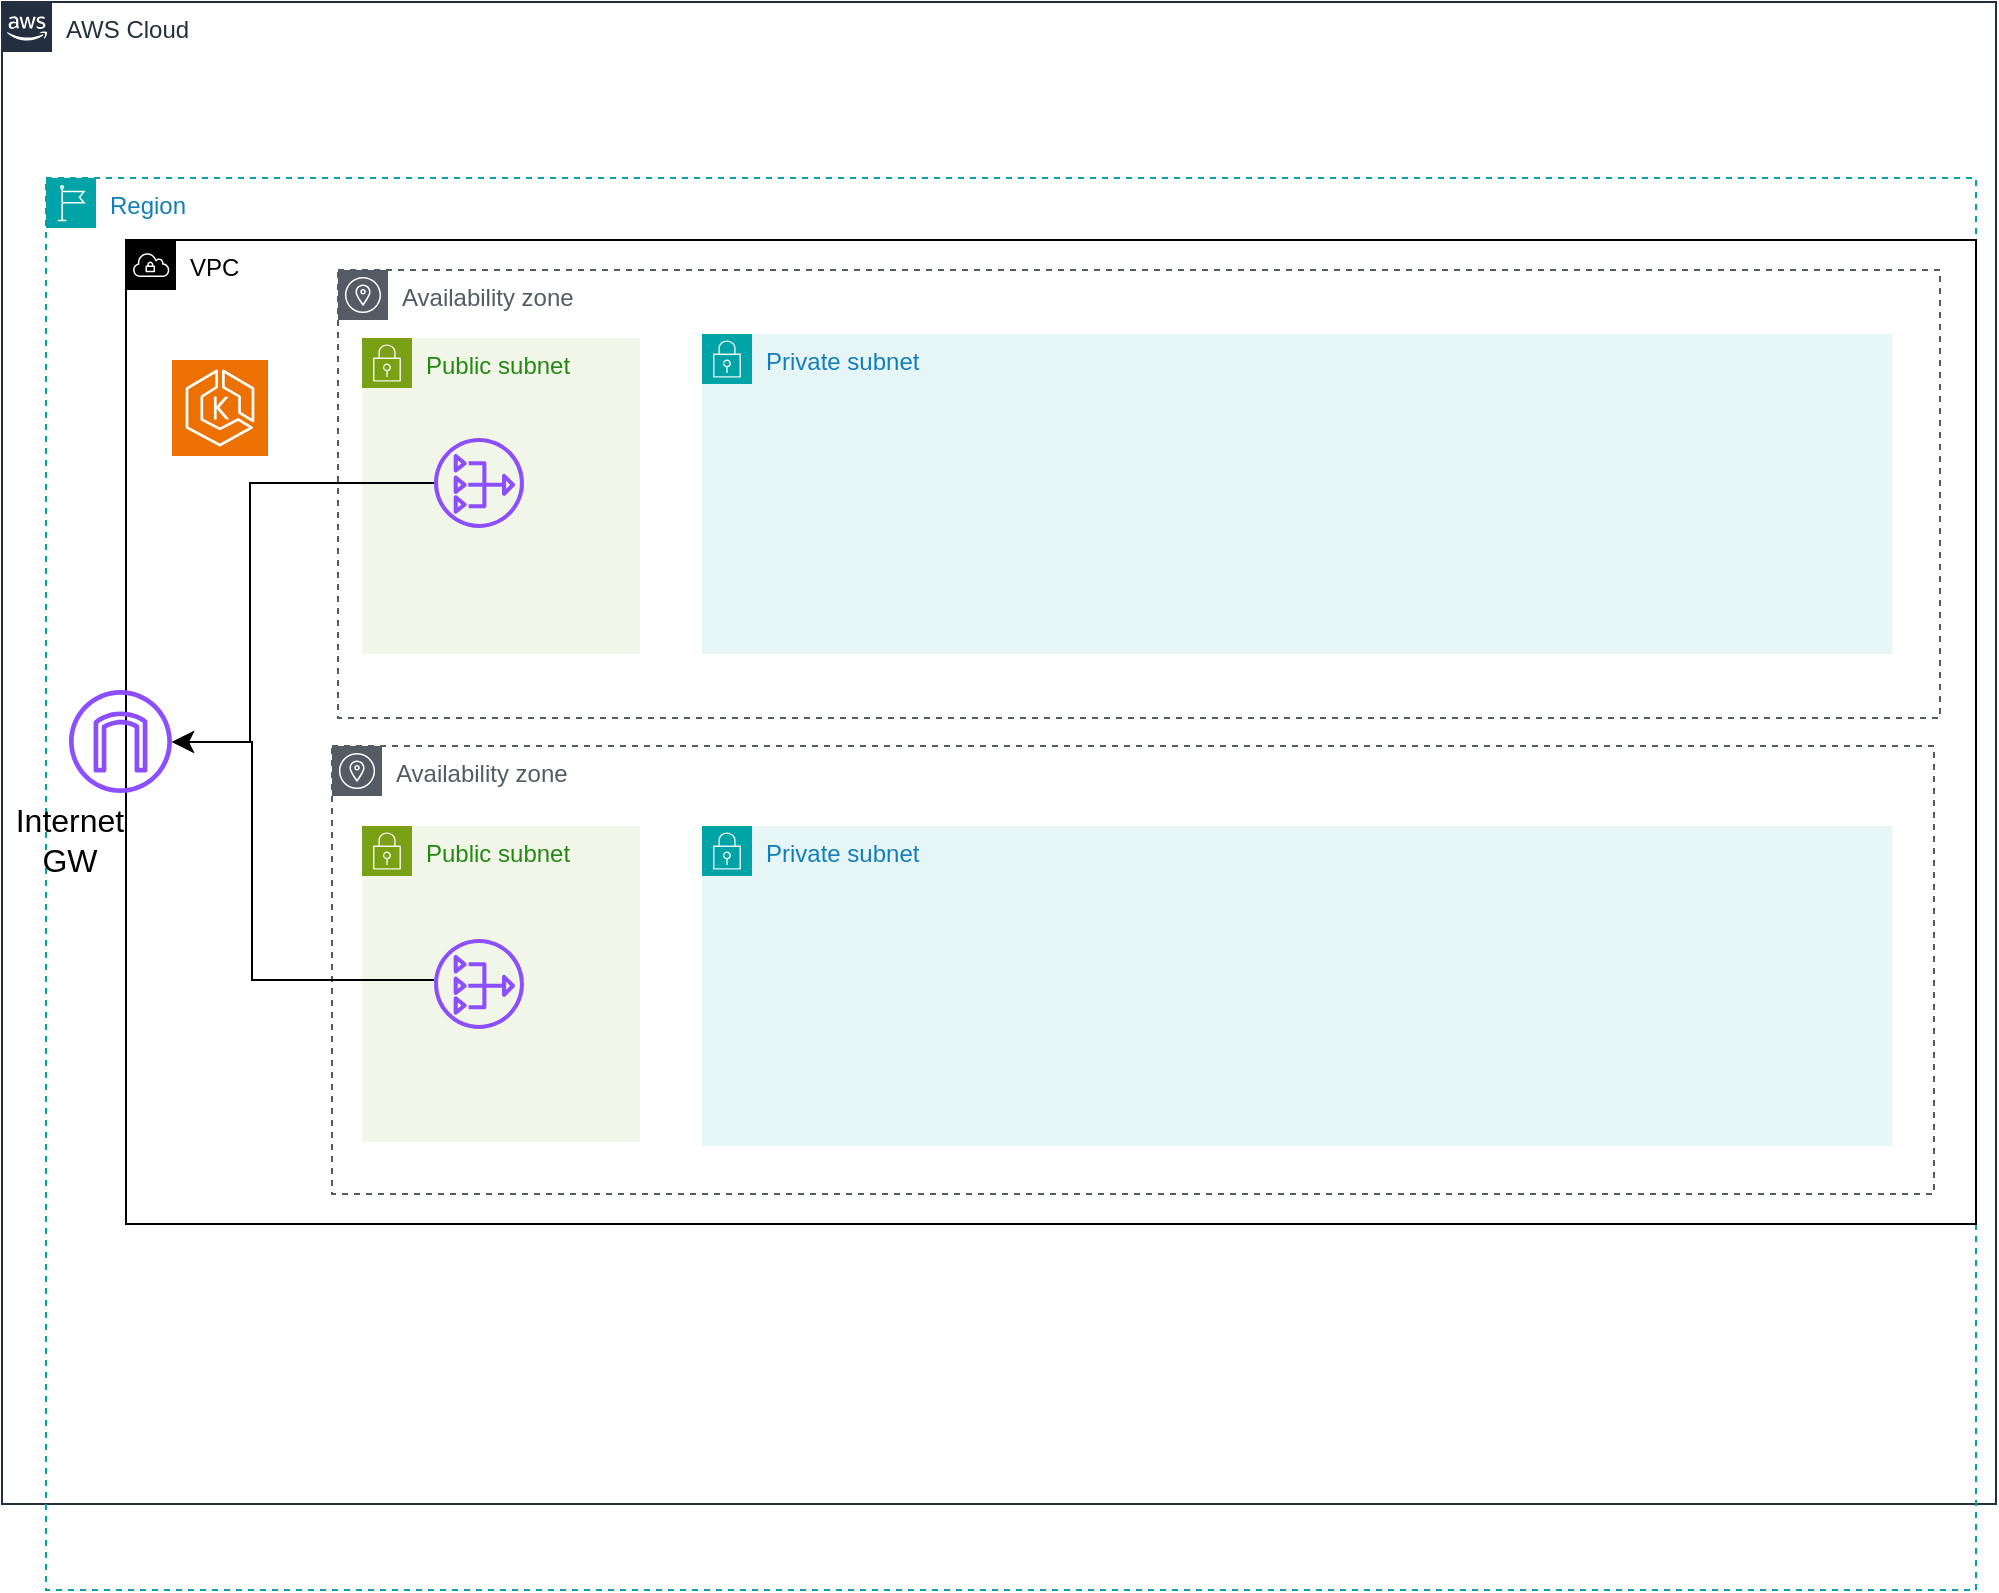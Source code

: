 <mxfile version="26.0.4">
  <diagram name="RetoApplication" id="0TU7kLSTMfAtBH84V3L5">
    <mxGraphModel dx="1436" dy="1170" grid="0" gridSize="10" guides="1" tooltips="1" connect="1" arrows="1" fold="1" page="0" pageScale="1" pageWidth="1100" pageHeight="850" math="0" shadow="0">
      <root>
        <mxCell id="0" />
        <mxCell id="1" parent="0" />
        <mxCell id="xFE5yeYqDjbZi0KiS9FR-2" value="AWS Cloud" style="points=[[0,0],[0.25,0],[0.5,0],[0.75,0],[1,0],[1,0.25],[1,0.5],[1,0.75],[1,1],[0.75,1],[0.5,1],[0.25,1],[0,1],[0,0.75],[0,0.5],[0,0.25]];outlineConnect=0;gradientColor=none;html=1;whiteSpace=wrap;fontSize=12;fontStyle=0;container=1;pointerEvents=0;collapsible=0;recursiveResize=0;shape=mxgraph.aws4.group;grIcon=mxgraph.aws4.group_aws_cloud_alt;strokeColor=#232F3E;fillColor=none;verticalAlign=top;align=left;spacingLeft=30;fontColor=#232F3E;dashed=0;" vertex="1" parent="1">
          <mxGeometry x="-334" y="-133" width="997" height="751" as="geometry" />
        </mxCell>
        <mxCell id="xFE5yeYqDjbZi0KiS9FR-3" value="Region" style="points=[[0,0],[0.25,0],[0.5,0],[0.75,0],[1,0],[1,0.25],[1,0.5],[1,0.75],[1,1],[0.75,1],[0.5,1],[0.25,1],[0,1],[0,0.75],[0,0.5],[0,0.25]];outlineConnect=0;gradientColor=none;html=1;whiteSpace=wrap;fontSize=12;fontStyle=0;container=1;pointerEvents=0;collapsible=0;recursiveResize=0;shape=mxgraph.aws4.group;grIcon=mxgraph.aws4.group_region;strokeColor=#00A4A6;fillColor=none;verticalAlign=top;align=left;spacingLeft=30;fontColor=#147EBA;dashed=1;" vertex="1" parent="xFE5yeYqDjbZi0KiS9FR-2">
          <mxGeometry x="22" y="88" width="965" height="706" as="geometry" />
        </mxCell>
        <mxCell id="xFE5yeYqDjbZi0KiS9FR-4" value="VPC" style="sketch=0;outlineConnect=0;html=1;whiteSpace=wrap;fontSize=12;fontStyle=0;shape=mxgraph.aws4.group;grIcon=mxgraph.aws4.group_vpc;verticalAlign=top;align=left;spacingLeft=30;dashed=0;" vertex="1" parent="xFE5yeYqDjbZi0KiS9FR-3">
          <mxGeometry x="40" y="31" width="925" height="492" as="geometry" />
        </mxCell>
        <mxCell id="xFE5yeYqDjbZi0KiS9FR-5" value="Availability zone" style="sketch=0;outlineConnect=0;gradientColor=none;html=1;whiteSpace=wrap;fontSize=12;fontStyle=0;shape=mxgraph.aws4.group;grIcon=mxgraph.aws4.group_availability_zone;strokeColor=#545B64;fillColor=none;verticalAlign=top;align=left;spacingLeft=30;fontColor=#545B64;dashed=1;" vertex="1" parent="xFE5yeYqDjbZi0KiS9FR-3">
          <mxGeometry x="146" y="46" width="801" height="224" as="geometry" />
        </mxCell>
        <mxCell id="xFE5yeYqDjbZi0KiS9FR-7" value="Public subnet" style="points=[[0,0],[0.25,0],[0.5,0],[0.75,0],[1,0],[1,0.25],[1,0.5],[1,0.75],[1,1],[0.75,1],[0.5,1],[0.25,1],[0,1],[0,0.75],[0,0.5],[0,0.25]];outlineConnect=0;gradientColor=none;html=1;whiteSpace=wrap;fontSize=12;fontStyle=0;container=1;pointerEvents=0;collapsible=0;recursiveResize=0;shape=mxgraph.aws4.group;grIcon=mxgraph.aws4.group_security_group;grStroke=0;strokeColor=#7AA116;fillColor=#F2F6E8;verticalAlign=top;align=left;spacingLeft=30;fontColor=#248814;dashed=0;" vertex="1" parent="xFE5yeYqDjbZi0KiS9FR-3">
          <mxGeometry x="158" y="80" width="139" height="158" as="geometry" />
        </mxCell>
        <mxCell id="xFE5yeYqDjbZi0KiS9FR-15" value="" style="sketch=0;outlineConnect=0;fontColor=#232F3E;gradientColor=none;fillColor=#8C4FFF;strokeColor=none;dashed=0;verticalLabelPosition=bottom;verticalAlign=top;align=center;html=1;fontSize=12;fontStyle=0;aspect=fixed;pointerEvents=1;shape=mxgraph.aws4.nat_gateway;" vertex="1" parent="xFE5yeYqDjbZi0KiS9FR-7">
          <mxGeometry x="36" y="50" width="45" height="45" as="geometry" />
        </mxCell>
        <mxCell id="xFE5yeYqDjbZi0KiS9FR-9" value="" style="sketch=0;outlineConnect=0;fontColor=#232F3E;gradientColor=none;fillColor=#8C4FFF;strokeColor=none;dashed=0;verticalLabelPosition=bottom;verticalAlign=top;align=center;html=1;fontSize=12;fontStyle=0;aspect=fixed;pointerEvents=1;shape=mxgraph.aws4.internet_gateway;" vertex="1" parent="xFE5yeYqDjbZi0KiS9FR-3">
          <mxGeometry x="11.5" y="256" width="51.5" height="51.5" as="geometry" />
        </mxCell>
        <mxCell id="xFE5yeYqDjbZi0KiS9FR-10" value="" style="sketch=0;points=[[0,0,0],[0.25,0,0],[0.5,0,0],[0.75,0,0],[1,0,0],[0,1,0],[0.25,1,0],[0.5,1,0],[0.75,1,0],[1,1,0],[0,0.25,0],[0,0.5,0],[0,0.75,0],[1,0.25,0],[1,0.5,0],[1,0.75,0]];outlineConnect=0;fontColor=#232F3E;fillColor=#ED7100;strokeColor=#ffffff;dashed=0;verticalLabelPosition=bottom;verticalAlign=top;align=center;html=1;fontSize=12;fontStyle=0;aspect=fixed;shape=mxgraph.aws4.resourceIcon;resIcon=mxgraph.aws4.eks;" vertex="1" parent="xFE5yeYqDjbZi0KiS9FR-3">
          <mxGeometry x="63" y="91" width="48" height="48" as="geometry" />
        </mxCell>
        <mxCell id="xFE5yeYqDjbZi0KiS9FR-11" value="Private subnet" style="points=[[0,0],[0.25,0],[0.5,0],[0.75,0],[1,0],[1,0.25],[1,0.5],[1,0.75],[1,1],[0.75,1],[0.5,1],[0.25,1],[0,1],[0,0.75],[0,0.5],[0,0.25]];outlineConnect=0;gradientColor=none;html=1;whiteSpace=wrap;fontSize=12;fontStyle=0;container=1;pointerEvents=0;collapsible=0;recursiveResize=0;shape=mxgraph.aws4.group;grIcon=mxgraph.aws4.group_security_group;grStroke=0;strokeColor=#00A4A6;fillColor=#E6F6F7;verticalAlign=top;align=left;spacingLeft=30;fontColor=#147EBA;dashed=0;" vertex="1" parent="xFE5yeYqDjbZi0KiS9FR-3">
          <mxGeometry x="328" y="78" width="595" height="160" as="geometry" />
        </mxCell>
        <mxCell id="xFE5yeYqDjbZi0KiS9FR-12" value="Availability zone" style="sketch=0;outlineConnect=0;gradientColor=none;html=1;whiteSpace=wrap;fontSize=12;fontStyle=0;shape=mxgraph.aws4.group;grIcon=mxgraph.aws4.group_availability_zone;strokeColor=#545B64;fillColor=none;verticalAlign=top;align=left;spacingLeft=30;fontColor=#545B64;dashed=1;" vertex="1" parent="xFE5yeYqDjbZi0KiS9FR-3">
          <mxGeometry x="143" y="284" width="801" height="224" as="geometry" />
        </mxCell>
        <mxCell id="xFE5yeYqDjbZi0KiS9FR-13" value="Public subnet" style="points=[[0,0],[0.25,0],[0.5,0],[0.75,0],[1,0],[1,0.25],[1,0.5],[1,0.75],[1,1],[0.75,1],[0.5,1],[0.25,1],[0,1],[0,0.75],[0,0.5],[0,0.25]];outlineConnect=0;gradientColor=none;html=1;whiteSpace=wrap;fontSize=12;fontStyle=0;container=1;pointerEvents=0;collapsible=0;recursiveResize=0;shape=mxgraph.aws4.group;grIcon=mxgraph.aws4.group_security_group;grStroke=0;strokeColor=#7AA116;fillColor=#F2F6E8;verticalAlign=top;align=left;spacingLeft=30;fontColor=#248814;dashed=0;" vertex="1" parent="xFE5yeYqDjbZi0KiS9FR-3">
          <mxGeometry x="158" y="324" width="139" height="158" as="geometry" />
        </mxCell>
        <mxCell id="xFE5yeYqDjbZi0KiS9FR-16" value="" style="sketch=0;outlineConnect=0;fontColor=#232F3E;gradientColor=none;fillColor=#8C4FFF;strokeColor=none;dashed=0;verticalLabelPosition=bottom;verticalAlign=top;align=center;html=1;fontSize=12;fontStyle=0;aspect=fixed;pointerEvents=1;shape=mxgraph.aws4.nat_gateway;" vertex="1" parent="xFE5yeYqDjbZi0KiS9FR-13">
          <mxGeometry x="36" y="56.5" width="45" height="45" as="geometry" />
        </mxCell>
        <mxCell id="xFE5yeYqDjbZi0KiS9FR-14" value="Private subnet" style="points=[[0,0],[0.25,0],[0.5,0],[0.75,0],[1,0],[1,0.25],[1,0.5],[1,0.75],[1,1],[0.75,1],[0.5,1],[0.25,1],[0,1],[0,0.75],[0,0.5],[0,0.25]];outlineConnect=0;gradientColor=none;html=1;whiteSpace=wrap;fontSize=12;fontStyle=0;container=1;pointerEvents=0;collapsible=0;recursiveResize=0;shape=mxgraph.aws4.group;grIcon=mxgraph.aws4.group_security_group;grStroke=0;strokeColor=#00A4A6;fillColor=#E6F6F7;verticalAlign=top;align=left;spacingLeft=30;fontColor=#147EBA;dashed=0;" vertex="1" parent="xFE5yeYqDjbZi0KiS9FR-3">
          <mxGeometry x="328" y="324" width="595" height="160" as="geometry" />
        </mxCell>
        <mxCell id="xFE5yeYqDjbZi0KiS9FR-18" style="edgeStyle=orthogonalEdgeStyle;rounded=0;orthogonalLoop=1;jettySize=auto;html=1;fontSize=12;startSize=8;endSize=8;" edge="1" parent="xFE5yeYqDjbZi0KiS9FR-3" source="xFE5yeYqDjbZi0KiS9FR-16" target="xFE5yeYqDjbZi0KiS9FR-9">
          <mxGeometry relative="1" as="geometry">
            <mxPoint x="37" y="307" as="targetPoint" />
            <Array as="points">
              <mxPoint x="103" y="401" />
              <mxPoint x="103" y="282" />
            </Array>
          </mxGeometry>
        </mxCell>
        <mxCell id="xFE5yeYqDjbZi0KiS9FR-19" style="edgeStyle=orthogonalEdgeStyle;rounded=0;orthogonalLoop=1;jettySize=auto;html=1;fontSize=12;startSize=8;endSize=8;" edge="1" parent="xFE5yeYqDjbZi0KiS9FR-3" source="xFE5yeYqDjbZi0KiS9FR-15" target="xFE5yeYqDjbZi0KiS9FR-9">
          <mxGeometry relative="1" as="geometry">
            <Array as="points">
              <mxPoint x="102" y="153" />
              <mxPoint x="102" y="282" />
            </Array>
          </mxGeometry>
        </mxCell>
        <mxCell id="xFE5yeYqDjbZi0KiS9FR-20" value="Internet GW" style="text;strokeColor=none;fillColor=none;html=1;align=center;verticalAlign=middle;whiteSpace=wrap;rounded=0;fontSize=16;" vertex="1" parent="xFE5yeYqDjbZi0KiS9FR-3">
          <mxGeometry x="-18" y="316" width="60" height="30" as="geometry" />
        </mxCell>
      </root>
    </mxGraphModel>
  </diagram>
</mxfile>
